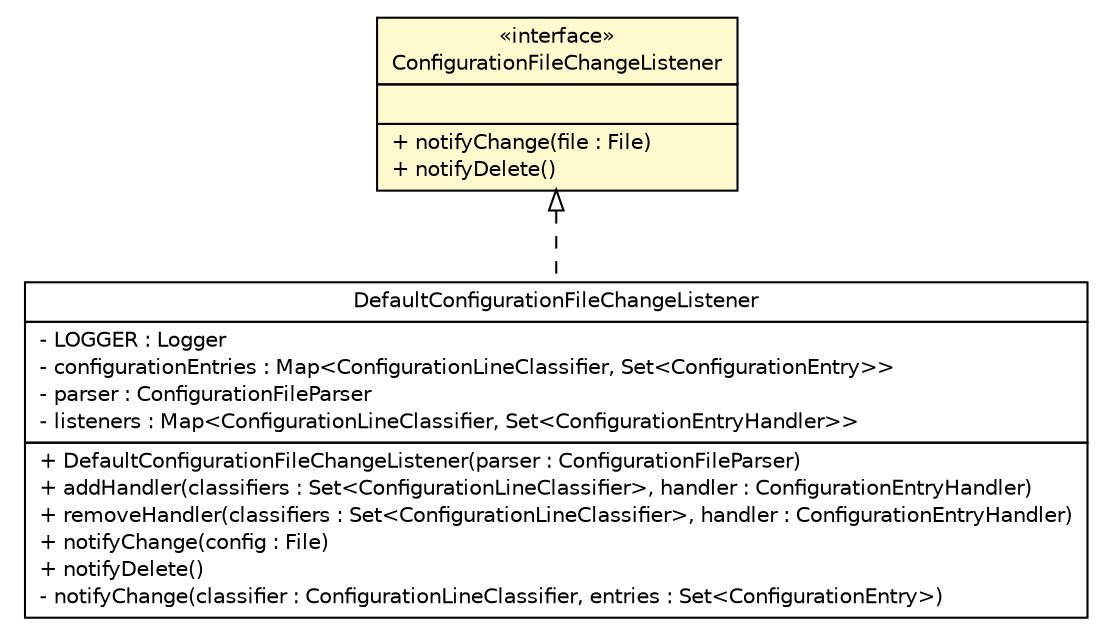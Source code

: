#!/usr/local/bin/dot
#
# Class diagram 
# Generated by UMLGraph version R5_6 (http://www.umlgraph.org/)
#

digraph G {
	edge [fontname="Helvetica",fontsize=10,labelfontname="Helvetica",labelfontsize=10];
	node [fontname="Helvetica",fontsize=10,shape=plaintext];
	nodesep=0.25;
	ranksep=0.5;
	// de.hsbremen.tc.tnc.tnccs.im.loader.ConfigurationFileChangeListener
	c7129 [label=<<table title="de.hsbremen.tc.tnc.tnccs.im.loader.ConfigurationFileChangeListener" border="0" cellborder="1" cellspacing="0" cellpadding="2" port="p" bgcolor="lemonChiffon" href="./ConfigurationFileChangeListener.html">
		<tr><td><table border="0" cellspacing="0" cellpadding="1">
<tr><td align="center" balign="center"> &#171;interface&#187; </td></tr>
<tr><td align="center" balign="center"> ConfigurationFileChangeListener </td></tr>
		</table></td></tr>
		<tr><td><table border="0" cellspacing="0" cellpadding="1">
<tr><td align="left" balign="left">  </td></tr>
		</table></td></tr>
		<tr><td><table border="0" cellspacing="0" cellpadding="1">
<tr><td align="left" balign="left"> + notifyChange(file : File) </td></tr>
<tr><td align="left" balign="left"> + notifyDelete() </td></tr>
		</table></td></tr>
		</table>>, URL="./ConfigurationFileChangeListener.html", fontname="Helvetica", fontcolor="black", fontsize=10.0];
	// de.hsbremen.tc.tnc.tnccs.im.loader.simple.DefaultConfigurationFileChangeListener
	c7133 [label=<<table title="de.hsbremen.tc.tnc.tnccs.im.loader.simple.DefaultConfigurationFileChangeListener" border="0" cellborder="1" cellspacing="0" cellpadding="2" port="p" href="./simple/DefaultConfigurationFileChangeListener.html">
		<tr><td><table border="0" cellspacing="0" cellpadding="1">
<tr><td align="center" balign="center"> DefaultConfigurationFileChangeListener </td></tr>
		</table></td></tr>
		<tr><td><table border="0" cellspacing="0" cellpadding="1">
<tr><td align="left" balign="left"> - LOGGER : Logger </td></tr>
<tr><td align="left" balign="left"> - configurationEntries : Map&lt;ConfigurationLineClassifier, Set&lt;ConfigurationEntry&gt;&gt; </td></tr>
<tr><td align="left" balign="left"> - parser : ConfigurationFileParser </td></tr>
<tr><td align="left" balign="left"> - listeners : Map&lt;ConfigurationLineClassifier, Set&lt;ConfigurationEntryHandler&gt;&gt; </td></tr>
		</table></td></tr>
		<tr><td><table border="0" cellspacing="0" cellpadding="1">
<tr><td align="left" balign="left"> + DefaultConfigurationFileChangeListener(parser : ConfigurationFileParser) </td></tr>
<tr><td align="left" balign="left"> + addHandler(classifiers : Set&lt;ConfigurationLineClassifier&gt;, handler : ConfigurationEntryHandler) </td></tr>
<tr><td align="left" balign="left"> + removeHandler(classifiers : Set&lt;ConfigurationLineClassifier&gt;, handler : ConfigurationEntryHandler) </td></tr>
<tr><td align="left" balign="left"> + notifyChange(config : File) </td></tr>
<tr><td align="left" balign="left"> + notifyDelete() </td></tr>
<tr><td align="left" balign="left"> - notifyChange(classifier : ConfigurationLineClassifier, entries : Set&lt;ConfigurationEntry&gt;) </td></tr>
		</table></td></tr>
		</table>>, URL="./simple/DefaultConfigurationFileChangeListener.html", fontname="Helvetica", fontcolor="black", fontsize=10.0];
	//de.hsbremen.tc.tnc.tnccs.im.loader.simple.DefaultConfigurationFileChangeListener implements de.hsbremen.tc.tnc.tnccs.im.loader.ConfigurationFileChangeListener
	c7129:p -> c7133:p [dir=back,arrowtail=empty,style=dashed];
}

